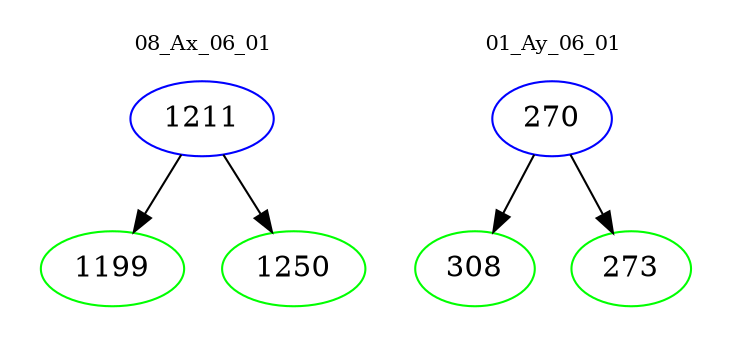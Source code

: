 digraph{
subgraph cluster_0 {
color = white
label = "08_Ax_06_01";
fontsize=10;
T0_1211 [label="1211", color="blue"]
T0_1211 -> T0_1199 [color="black"]
T0_1199 [label="1199", color="green"]
T0_1211 -> T0_1250 [color="black"]
T0_1250 [label="1250", color="green"]
}
subgraph cluster_1 {
color = white
label = "01_Ay_06_01";
fontsize=10;
T1_270 [label="270", color="blue"]
T1_270 -> T1_308 [color="black"]
T1_308 [label="308", color="green"]
T1_270 -> T1_273 [color="black"]
T1_273 [label="273", color="green"]
}
}
